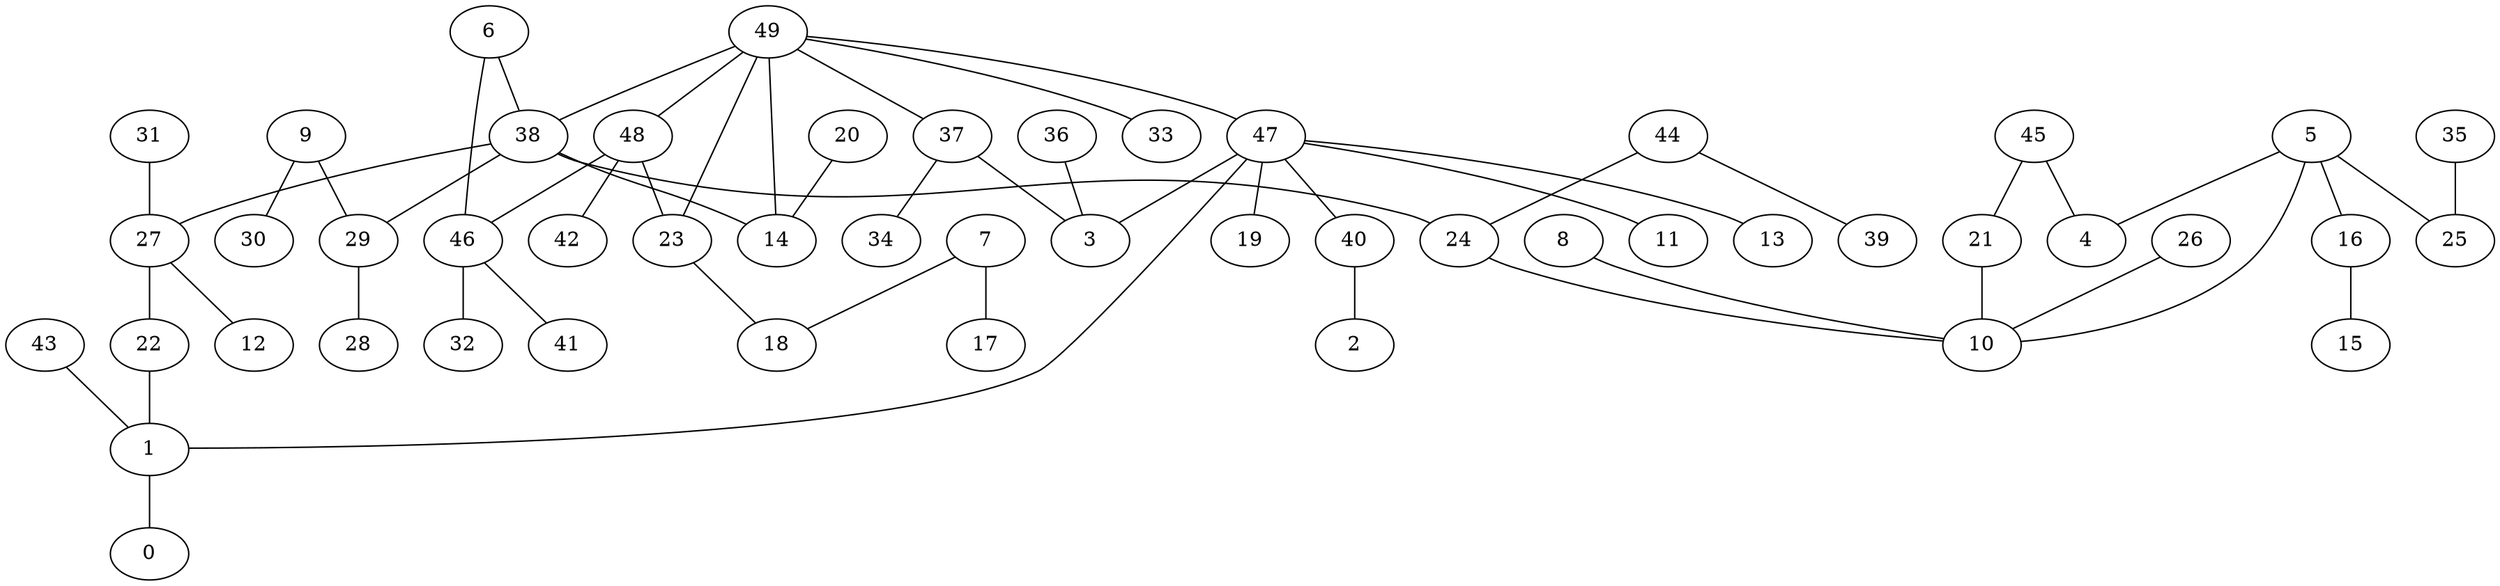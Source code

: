 digraph GG_graph {

subgraph G_graph {
edge [color = black]
"43" -> "1" [dir = none]
"22" -> "1" [dir = none]
"26" -> "10" [dir = none]
"37" -> "34" [dir = none]
"37" -> "3" [dir = none]
"40" -> "2" [dir = none]
"5" -> "4" [dir = none]
"5" -> "25" [dir = none]
"5" -> "16" [dir = none]
"5" -> "10" [dir = none]
"7" -> "17" [dir = none]
"7" -> "18" [dir = none]
"35" -> "25" [dir = none]
"27" -> "12" [dir = none]
"29" -> "28" [dir = none]
"20" -> "14" [dir = none]
"24" -> "10" [dir = none]
"44" -> "39" [dir = none]
"44" -> "24" [dir = none]
"49" -> "33" [dir = none]
"49" -> "48" [dir = none]
"49" -> "23" [dir = none]
"49" -> "47" [dir = none]
"49" -> "38" [dir = none]
"38" -> "14" [dir = none]
"38" -> "29" [dir = none]
"38" -> "24" [dir = none]
"38" -> "27" [dir = none]
"8" -> "10" [dir = none]
"47" -> "11" [dir = none]
"47" -> "40" [dir = none]
"47" -> "13" [dir = none]
"47" -> "3" [dir = none]
"47" -> "1" [dir = none]
"47" -> "19" [dir = none]
"16" -> "15" [dir = none]
"21" -> "10" [dir = none]
"23" -> "18" [dir = none]
"36" -> "3" [dir = none]
"1" -> "0" [dir = none]
"9" -> "30" [dir = none]
"9" -> "29" [dir = none]
"48" -> "42" [dir = none]
"48" -> "46" [dir = none]
"6" -> "46" [dir = none]
"45" -> "4" [dir = none]
"31" -> "27" [dir = none]
"46" -> "41" [dir = none]
"46" -> "32" [dir = none]
"45" -> "21" [dir = none]
"48" -> "23" [dir = none]
"6" -> "38" [dir = none]
"49" -> "14" [dir = none]
"49" -> "37" [dir = none]
"27" -> "22" [dir = none]
}

}
